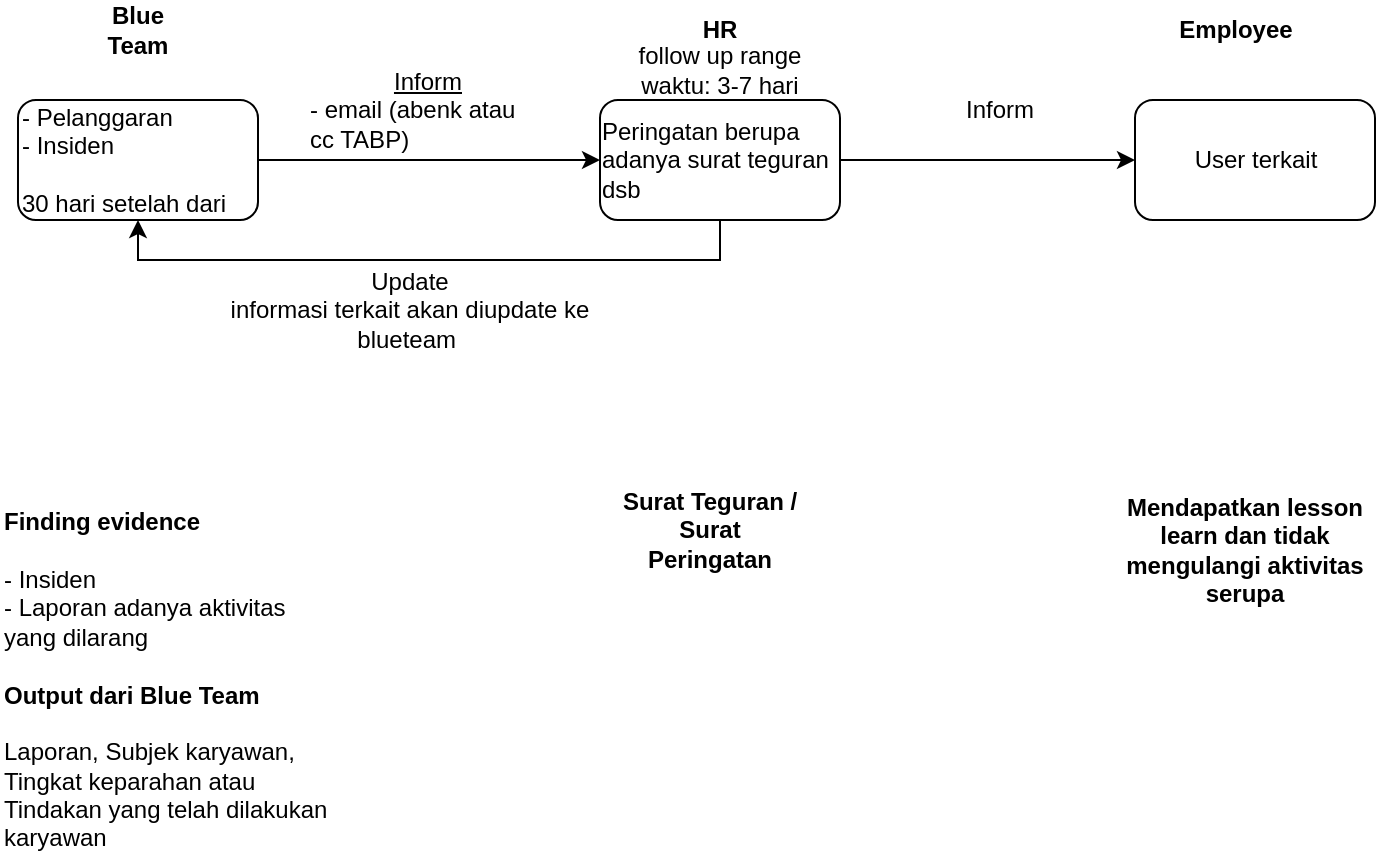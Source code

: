 <mxfile version="22.1.18" type="github">
  <diagram name="Page-1" id="xk91bYvQZeUl-x8rTgi2">
    <mxGraphModel dx="1194" dy="727" grid="1" gridSize="10" guides="1" tooltips="1" connect="1" arrows="1" fold="1" page="1" pageScale="1" pageWidth="827" pageHeight="1169" math="0" shadow="0">
      <root>
        <mxCell id="0" />
        <mxCell id="1" parent="0" />
        <mxCell id="mBjLEhndyYdZYqNrbfN2-4" value="" style="edgeStyle=orthogonalEdgeStyle;rounded=0;orthogonalLoop=1;jettySize=auto;html=1;" edge="1" parent="1" source="mBjLEhndyYdZYqNrbfN2-1" target="mBjLEhndyYdZYqNrbfN2-3">
          <mxGeometry relative="1" as="geometry" />
        </mxCell>
        <mxCell id="mBjLEhndyYdZYqNrbfN2-1" value="&lt;div style=&quot;&quot;&gt;- Pelanggaran&amp;nbsp;&lt;/div&gt;&lt;div style=&quot;&quot;&gt;- Insiden&amp;nbsp;&lt;/div&gt;&lt;div style=&quot;&quot;&gt;&lt;br&gt;&lt;/div&gt;&lt;div style=&quot;&quot;&gt;30 hari setelah dari&amp;nbsp;&lt;/div&gt;" style="rounded=1;whiteSpace=wrap;html=1;align=left;" vertex="1" parent="1">
          <mxGeometry x="75" y="210" width="120" height="60" as="geometry" />
        </mxCell>
        <mxCell id="mBjLEhndyYdZYqNrbfN2-6" value="" style="edgeStyle=orthogonalEdgeStyle;rounded=0;orthogonalLoop=1;jettySize=auto;html=1;" edge="1" parent="1" source="mBjLEhndyYdZYqNrbfN2-3" target="mBjLEhndyYdZYqNrbfN2-5">
          <mxGeometry relative="1" as="geometry" />
        </mxCell>
        <mxCell id="mBjLEhndyYdZYqNrbfN2-24" style="edgeStyle=orthogonalEdgeStyle;rounded=0;orthogonalLoop=1;jettySize=auto;html=1;exitX=0.5;exitY=1;exitDx=0;exitDy=0;entryX=0.5;entryY=1;entryDx=0;entryDy=0;" edge="1" parent="1" source="mBjLEhndyYdZYqNrbfN2-3" target="mBjLEhndyYdZYqNrbfN2-1">
          <mxGeometry relative="1" as="geometry" />
        </mxCell>
        <mxCell id="mBjLEhndyYdZYqNrbfN2-3" value="&lt;div style=&quot;text-align: left;&quot;&gt;Peringatan berupa adanya surat teguran dsb&lt;/div&gt;" style="rounded=1;whiteSpace=wrap;html=1;" vertex="1" parent="1">
          <mxGeometry x="366" y="210" width="120" height="60" as="geometry" />
        </mxCell>
        <mxCell id="mBjLEhndyYdZYqNrbfN2-5" value="&lt;div style=&quot;text-align: left;&quot;&gt;User terkait&lt;/div&gt;" style="rounded=1;whiteSpace=wrap;html=1;" vertex="1" parent="1">
          <mxGeometry x="633.5" y="210" width="120" height="60" as="geometry" />
        </mxCell>
        <mxCell id="mBjLEhndyYdZYqNrbfN2-7" value="&lt;b&gt;Finding evidence&lt;br&gt;&lt;/b&gt;&lt;br&gt;&lt;div style=&quot;&quot;&gt;- Insiden&amp;nbsp;&lt;/div&gt;&lt;div style=&quot;&quot;&gt;- Laporan adanya aktivitas yang dilarang&lt;/div&gt;&lt;div style=&quot;&quot;&gt;&lt;br&gt;&lt;/div&gt;&lt;div style=&quot;&quot;&gt;&lt;b&gt;Output dari Blue Team&lt;/b&gt;&lt;/div&gt;&lt;div style=&quot;&quot;&gt;&lt;br&gt;&lt;/div&gt;&lt;div style=&quot;&quot;&gt;Laporan, Subjek karyawan, Tingkat keparahan atau Tindakan yang telah dilakukan karyawan&lt;/div&gt;" style="text;html=1;strokeColor=none;fillColor=none;align=left;verticalAlign=middle;whiteSpace=wrap;rounded=0;" vertex="1" parent="1">
          <mxGeometry x="66" y="410" width="169" height="180" as="geometry" />
        </mxCell>
        <mxCell id="mBjLEhndyYdZYqNrbfN2-8" value="Blue Team" style="text;html=1;strokeColor=none;fillColor=none;align=center;verticalAlign=middle;whiteSpace=wrap;rounded=0;fontStyle=1" vertex="1" parent="1">
          <mxGeometry x="105" y="160" width="60" height="30" as="geometry" />
        </mxCell>
        <mxCell id="mBjLEhndyYdZYqNrbfN2-9" value="HR" style="text;html=1;strokeColor=none;fillColor=none;align=center;verticalAlign=middle;whiteSpace=wrap;rounded=0;fontStyle=1" vertex="1" parent="1">
          <mxGeometry x="396" y="160" width="60" height="30" as="geometry" />
        </mxCell>
        <mxCell id="mBjLEhndyYdZYqNrbfN2-10" value="Employee" style="text;html=1;strokeColor=none;fillColor=none;align=center;verticalAlign=middle;whiteSpace=wrap;rounded=0;fontStyle=1" vertex="1" parent="1">
          <mxGeometry x="653.5" y="160" width="60" height="30" as="geometry" />
        </mxCell>
        <mxCell id="mBjLEhndyYdZYqNrbfN2-11" value="Surat Teguran / Surat Peringatan" style="text;html=1;strokeColor=none;fillColor=none;align=center;verticalAlign=middle;whiteSpace=wrap;rounded=0;fontStyle=1" vertex="1" parent="1">
          <mxGeometry x="376" y="410" width="90" height="30" as="geometry" />
        </mxCell>
        <mxCell id="mBjLEhndyYdZYqNrbfN2-12" value="Mendapatkan lesson learn dan tidak mengulangi aktivitas serupa" style="text;html=1;strokeColor=none;fillColor=none;align=center;verticalAlign=middle;whiteSpace=wrap;rounded=0;fontStyle=1" vertex="1" parent="1">
          <mxGeometry x="621" y="410" width="135" height="50" as="geometry" />
        </mxCell>
        <mxCell id="mBjLEhndyYdZYqNrbfN2-20" value="&lt;u&gt;Inform&lt;/u&gt;&lt;br&gt;&lt;div style=&quot;text-align: left;&quot;&gt;- email (abenk atau cc TABP)&lt;/div&gt;" style="text;html=1;strokeColor=none;fillColor=none;align=center;verticalAlign=middle;whiteSpace=wrap;rounded=0;" vertex="1" parent="1">
          <mxGeometry x="220" y="200" width="120" height="30" as="geometry" />
        </mxCell>
        <mxCell id="mBjLEhndyYdZYqNrbfN2-21" value="Inform" style="text;html=1;strokeColor=none;fillColor=none;align=center;verticalAlign=middle;whiteSpace=wrap;rounded=0;" vertex="1" parent="1">
          <mxGeometry x="536" y="200" width="60" height="30" as="geometry" />
        </mxCell>
        <mxCell id="mBjLEhndyYdZYqNrbfN2-22" value="follow up range waktu: 3-7 hari" style="text;html=1;strokeColor=none;fillColor=none;align=center;verticalAlign=middle;whiteSpace=wrap;rounded=0;" vertex="1" parent="1">
          <mxGeometry x="366" y="180" width="120" height="30" as="geometry" />
        </mxCell>
        <mxCell id="mBjLEhndyYdZYqNrbfN2-19" value="Update&lt;br&gt;informasi terkait akan diupdate ke blueteam&amp;nbsp;" style="text;html=1;strokeColor=none;fillColor=none;align=center;verticalAlign=middle;whiteSpace=wrap;rounded=0;" vertex="1" parent="1">
          <mxGeometry x="176" y="300" width="190" height="30" as="geometry" />
        </mxCell>
      </root>
    </mxGraphModel>
  </diagram>
</mxfile>
